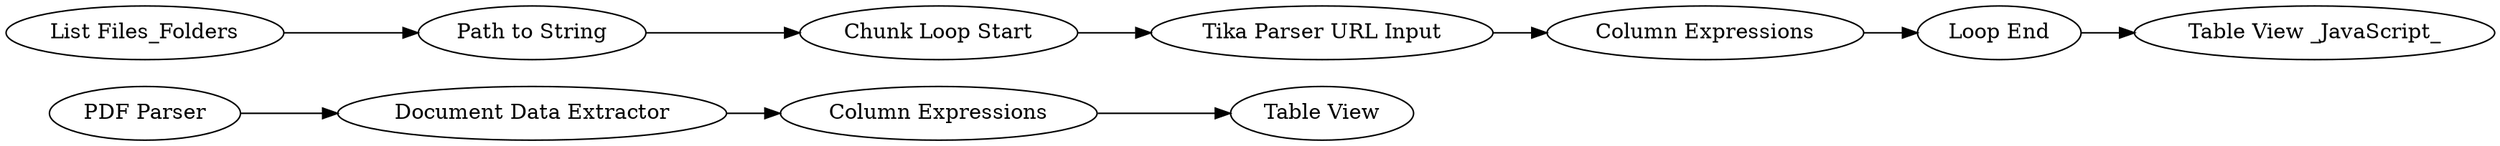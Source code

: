 digraph {
	1326 -> 1301
	1324 -> 1321
	1295 -> 1325
	1321 -> 1320
	1325 -> 1327
	1323 -> 1324
	1320 -> 1295
	26 -> 28
	28 -> 1326
	1324 [label="Path to String"]
	1323 [label="List Files_Folders"]
	1325 [label="Loop End"]
	1320 [label="Tika Parser URL Input"]
	28 [label="Document Data Extractor"]
	26 [label="PDF Parser"]
	1321 [label="Chunk Loop Start"]
	1301 [label="Table View"]
	1295 [label="Column Expressions"]
	1327 [label="Table View _JavaScript_"]
	1326 [label="Column Expressions"]
	rankdir=LR
}
